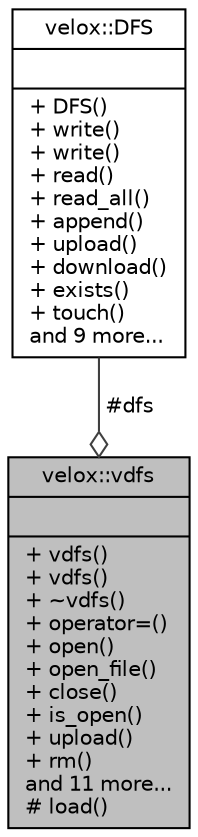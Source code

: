 digraph "velox::vdfs"
{
  edge [fontname="Helvetica",fontsize="10",labelfontname="Helvetica",labelfontsize="10"];
  node [fontname="Helvetica",fontsize="10",shape=record];
  Node1 [label="{velox::vdfs\n||+ vdfs()\l+ vdfs()\l+ ~vdfs()\l+ operator=()\l+ open()\l+ open_file()\l+ close()\l+ is_open()\l+ upload()\l+ rm()\land 11 more...\l# load()\l}",height=0.2,width=0.4,color="black", fillcolor="grey75", style="filled" fontcolor="black"];
  Node2 -> Node1 [color="grey25",fontsize="10",style="solid",label=" #dfs" ,arrowhead="odiamond",fontname="Helvetica"];
  Node2 [label="{velox::DFS\n||+ DFS()\l+ write()\l+ write()\l+ read()\l+ read_all()\l+ append()\l+ upload()\l+ download()\l+ exists()\l+ touch()\land 9 more...\l}",height=0.2,width=0.4,color="black", fillcolor="white", style="filled",URL="$classvelox_1_1DFS.html"];
}
